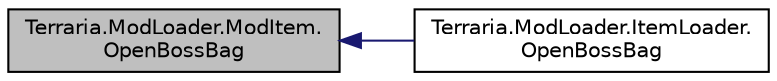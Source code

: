 digraph "Terraria.ModLoader.ModItem.OpenBossBag"
{
  edge [fontname="Helvetica",fontsize="10",labelfontname="Helvetica",labelfontsize="10"];
  node [fontname="Helvetica",fontsize="10",shape=record];
  rankdir="LR";
  Node147 [label="Terraria.ModLoader.ModItem.\lOpenBossBag",height=0.2,width=0.4,color="black", fillcolor="grey75", style="filled", fontcolor="black"];
  Node147 -> Node148 [dir="back",color="midnightblue",fontsize="10",style="solid",fontname="Helvetica"];
  Node148 [label="Terraria.ModLoader.ItemLoader.\lOpenBossBag",height=0.2,width=0.4,color="black", fillcolor="white", style="filled",URL="$class_terraria_1_1_mod_loader_1_1_item_loader.html#a26a04e0f6b5c69e8e50f020b6b83b5b6",tooltip="If the item is a modded item and ModItem.bossBagNPC is greater than 0, calls ModItem.OpenBossBag and sets npc to ModItem.bossBagNPC. "];
}
